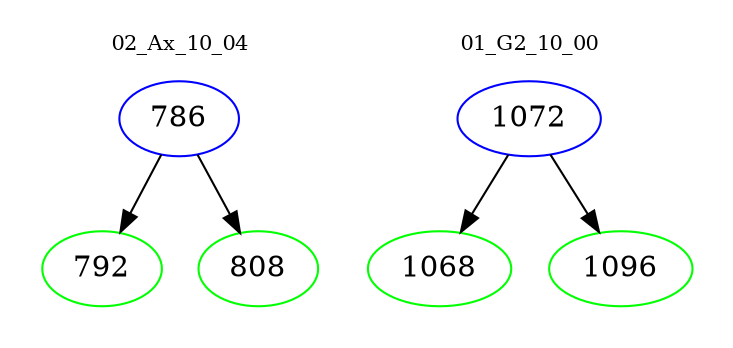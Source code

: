 digraph{
subgraph cluster_0 {
color = white
label = "02_Ax_10_04";
fontsize=10;
T0_786 [label="786", color="blue"]
T0_786 -> T0_792 [color="black"]
T0_792 [label="792", color="green"]
T0_786 -> T0_808 [color="black"]
T0_808 [label="808", color="green"]
}
subgraph cluster_1 {
color = white
label = "01_G2_10_00";
fontsize=10;
T1_1072 [label="1072", color="blue"]
T1_1072 -> T1_1068 [color="black"]
T1_1068 [label="1068", color="green"]
T1_1072 -> T1_1096 [color="black"]
T1_1096 [label="1096", color="green"]
}
}
